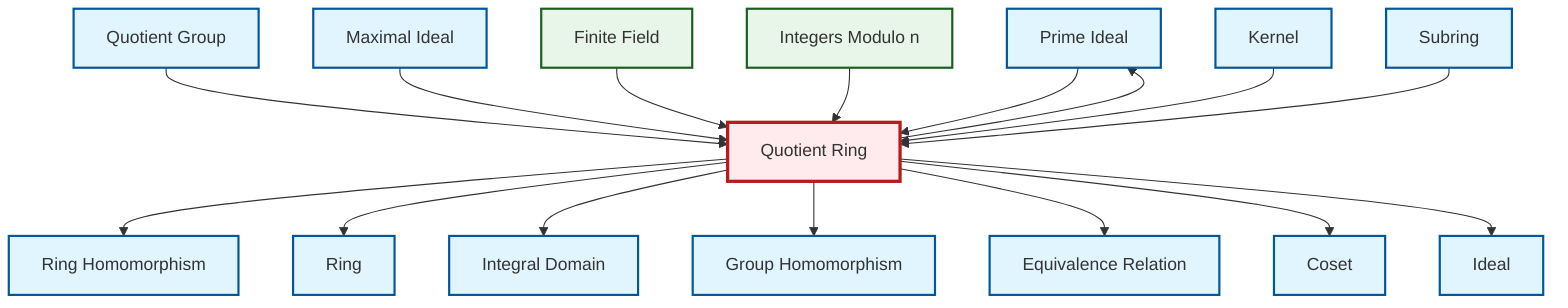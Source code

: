 graph TD
    classDef definition fill:#e1f5fe,stroke:#01579b,stroke-width:2px
    classDef theorem fill:#f3e5f5,stroke:#4a148c,stroke-width:2px
    classDef axiom fill:#fff3e0,stroke:#e65100,stroke-width:2px
    classDef example fill:#e8f5e9,stroke:#1b5e20,stroke-width:2px
    classDef current fill:#ffebee,stroke:#b71c1c,stroke-width:3px
    def-integral-domain["Integral Domain"]:::definition
    def-equivalence-relation["Equivalence Relation"]:::definition
    def-coset["Coset"]:::definition
    def-prime-ideal["Prime Ideal"]:::definition
    ex-quotient-integers-mod-n["Integers Modulo n"]:::example
    def-quotient-group["Quotient Group"]:::definition
    def-kernel["Kernel"]:::definition
    def-ideal["Ideal"]:::definition
    def-maximal-ideal["Maximal Ideal"]:::definition
    def-homomorphism["Group Homomorphism"]:::definition
    def-ring-homomorphism["Ring Homomorphism"]:::definition
    def-ring["Ring"]:::definition
    def-quotient-ring["Quotient Ring"]:::definition
    ex-finite-field["Finite Field"]:::example
    def-subring["Subring"]:::definition
    def-quotient-ring --> def-ring-homomorphism
    def-quotient-ring --> def-ring
    def-quotient-ring --> def-integral-domain
    def-quotient-group --> def-quotient-ring
    def-maximal-ideal --> def-quotient-ring
    ex-finite-field --> def-quotient-ring
    def-prime-ideal --> def-quotient-ring
    ex-quotient-integers-mod-n --> def-quotient-ring
    def-quotient-ring --> def-homomorphism
    def-quotient-ring --> def-prime-ideal
    def-kernel --> def-quotient-ring
    def-quotient-ring --> def-equivalence-relation
    def-subring --> def-quotient-ring
    def-quotient-ring --> def-coset
    def-quotient-ring --> def-ideal
    class def-quotient-ring current